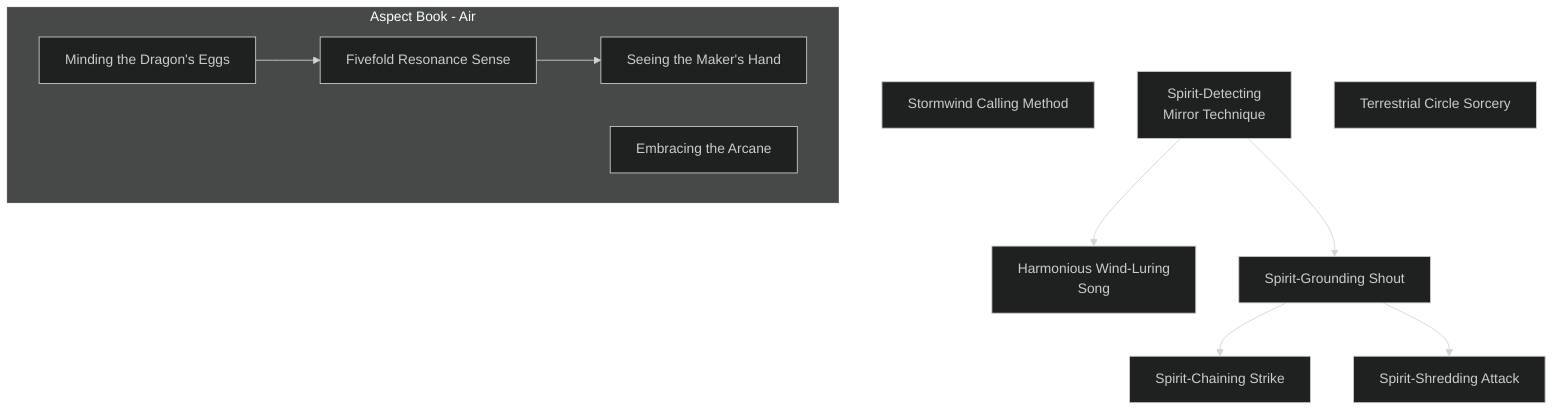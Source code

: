 ---
config:
  theme: dark
---
flowchart TD

    stormwind_calling_method[Stormwind Calling Method]
    click stormwind_calling_method callback "
        Stormwind Calling Method<br>
        <br>
        Cost: 5 motes<br>
        Duration: 1 hour<br>
        Type: Simple<br>
        Minimum Occult: 2<br>
        Minimum Essence: 1<br>
        Prerequisite Charms: None<br>
        <br>
        The Dragon-Blooded are not born occultists and
        magicians like some Celestial Exalted, but many of them
        study the supernatural lore of their favored element. Many
        Aspects of Air learn the ways of the spirits who create the
        weather through their dances and processions in the sky.
        Exalted who know the ways of the sky-spirits can call them
        to direct the wind. One must speak to the elementals in
        their own tongue: the sounds of wind sighing over stony
        crags and through treetops, and the rumbles of thunder.
        Some Aspects of Air imitate such sounds with their voice
        and a bullroarer. Others might play a flute or position a
        harp so the wind plucks its strings. Inviting the winds to
        blow takes five minutes.<br>
        This basic Charm evokes nothing more than a stiff
        breeze — still enough to interfere with archery or send a
        sailing ship scudding through the waves at top speed
        During the hour of the Charm's effect, the character can
        control the magic wind's direction by singing and whirling
        his bullroarer for a turn.<br>
        Cascade Charms:<br>
        • As the character's Essence rating rises, Charms for
        more powerful winds become possible, all the way up to
        gale force. Old tales mention the great Lords of Air who
        could evoke hurricanes and tornadoes by working together.
        That may be true, but nobody has done it recently.<br>
        • A character can also show greater mastery of the air
        through Charms to command lightning, hail, snow and
        other sorts of storms. (Some of these Charms are also
        suitable for Dragon-Blooded attuned to Water.)
        "

    spirit_detecting_mirror_technique[Spirit-Detecting<br>Mirror Technique]
    click spirit_detecting_mirror_technique callback "
        Spirit-Detecting Mirror Technique<br>
        <br>
        Cost: 2 motes<br>
        Duration: One scene<br>
        Type: Simple<br>
        Minimum Occult: 2<br>
        Minimum Essence: 1<br>
        Prerequisite Charms: None<br>
        <br>
        Air is the most closely connected to the spirit world of
        all of the five elements. As such, it is easier for the Aspects
        of Air to pierce the veil and see the unseen.<br>
        To invoke a Spirit Mirror requires an ordinary mirror,
        a piece of polished metal or some other reflective surface.
        Even a pool of still water will suffice. For the remainder of
        the scene, the Exalt using this Charm can see nearby spirits
        reflected in such surfaces and, if they are reflected, hear
        what they say. A clever Dragon-Blood might even do this
        without the spirits noticing — for instance, by using a
        goblet of water and taking a sip now and then or by
        polishing a sword blade.
        "

    harmonious_wind_luring_song[Harmonious Wind-Luring<br>Song]
    spirit_detecting_mirror_technique --> harmonious_wind_luring_song
    click harmonious_wind_luring_song callback "
        Harmonious Wind-Luring Song<br>
        <br>
        Cost: 5 motes<br>
        Duration: One hour<br>
        Type: Simple<br>
        Minimum Occult: 2<br>
        Minimum Essence: 1<br>
        Prerequisite Charms: Spirit-Detecting Mirror Technique<br>
        <br>
        The Dragon-Blooded are not born occultists and
        magicians like some Celestial Exalted, but a number of
        them study the supernatural lore of their favored element.
        Many Air-aspected Dragon-Blooded learn the ways of the
        spirits who create the weather through their dances and
        processions in the sky. Exalted who know the ways of the
        sky-spirits can call them to direct the wind. To do so, the
        Exalted must speak to the elementals in their own tongue:
        the sounds of wind sighing over stony crags and through
        treetops, and the rumbles of thunder. Some Aspects of Air
        imitate such sounds with their voice and a bull-roarer.
        Others might play a flute or position a harp so that the
        wind plucks its strings. Whatever the method used, inviting
        the winds to blow takes five minutes.<br>
        This basic Charm evokes nothing more than a stiff
        breeze — still enough to interfere with archery or send a
        sailing ship scudding through the waves at a good speed.
        During the hour of the Charm's effect, the character can
        control the magic wind's direction by singing for a turn.
        "

    spirit_grounding_shout[Spirit-Grounding Shout]
    spirit_detecting_mirror_technique --> spirit_grounding_shout
    click spirit_grounding_shout callback "
        Spirit-Grounding Shout<br>
        <br>
        Cost: 5 motes<br>
        Duration: Instant<br>
        Type: Simple<br>
        Minimum Occult: 3<br>
        Minimum Essence: 3<br>
        Prerequisite Charms: Spirit-Detecting Mirror Technique<br>
        <br>
        The Dragon-Bloods must protect the common people
        of the Realm from the various supernatural beings that
        roam the landscape. Often, the most effective method of
        accomplishing this task with regard to spirits is to simply.
        force them into the physical world and defeat them there.
        This Charm aids greatly in that tactic. The character utters
        the Spirit-Grounding Shout, and reflexive opposed Essence
        rolls are made for both her and the target spirit. If the
        Exalt wins, the spirit is forced to materialize, If she loses,
        the spirit may remain dematerialized.<br>
        A successful Spirit-Grounding Shout forces the spirit
        to manifest itself for no less that the Exalt's permanent
        Essence in minutes. The Essence for this materialization
        (assuming the spirit is naturally immaterial and must pay.
        to materialize) is first drained from the spirit's reserves, but
        any remaining cost is drained from the Exalt uttering the
        shout. If there is not enough Essence between the spirit
        and the character to pay for the manifestation, the spirit
        remains immaterial, but the Essence is still lost.
        This Charm has no effect on spirits with permanent
        Essences higher than the Dragon-Blood's.
        "

    spirit_chaining_strike[Spirit-Chaining Strike]
    spirit_grounding_shout --> spirit_chaining_strike
    click spirit_chaining_strike callback "
        Spirit-Chaining Strike<br>
        <br>
        Cost: 3 motes, 1 Willpower<br>
        Duration: 5 minutes<br>
        Type: Supplemental<br>
        Minimum Occult: 4<br>
        Minimum Essence: 3<br>
        Prerequisite Charms: Spirit-Grounding Shout<br>
        <br>
        This Charm allows the Dragon-Blooded to immobilize
        spirit beings, which is often the first step toward
        eliminating them.<br>
        The character must strike the spirit with an attack,
        and then his player immediately makes a reflexive Intelligence
        + Occult roll with a difficulty equal to the spirit's
        Essence. Each extra success imposes as a one-die penalty
        to any and all actions taken by the spirit. If the penalty
        exceeds the spirit's Essence rating, it is immobilized and
        unable to act for the rest of the scene. Subsequent uses of
        this Charm are additive, so long as the Charm never
        lapses. Additionally, Spirit Chains used by other Dragon-Blood
        are additive as well.<br>
        Spirit Chains affect a spirit whether it is manifested
        or not, but the character must be able to perceive and
        strike the spirit to bind it. Spirit-Chaining Strike is
        explicitly permitted to be made part of a Combo with
        Charms of other Abilities.
        "

    spirit_shredding_attack[Spirit-Shredding Attack]
    spirit_grounding_shout --> spirit_shredding_attack
    click spirit_shredding_attack callback "
        Spirit-Shredding Attack<br>
        <br>
        Cost: 4 motes<br>
        Duration: Instant<br>
        Type: Supplemental<br>
        Minimum Occult: 5<br>
        Minimum Essence: 3<br>
        Prerequisite Charms: Spirit-Grounding Shout<br>
        <br>
        Sometimes, restraining a spirit is not enough, and
        destruction becomes necessary. The Spirit-Shredding
        Attack is an effective tool for this. Invoking this Charm
        requires a successful physical attack against a Spirit. This
        means that the spirit must be materialized and/or the
        character must have some method of actually affecting the
        spirit, whether it is a weapon or an attack that can affect
        incorporeal beings.<br>
        A blow struck with this Charm does its normal damage
        to spirits. In addition, the attacking Exalt's player
        reflexively rolls his characters Willpower + Essence against
        a difficulty of the spirit's Essence: Each extra success reduces
        the spirit's temporary Essence by an amount equal to the
        Dragon-Blooded characters permanent Essence. The character
        does not absorb the essence a it just dissipates. If a
        spirit is destroyed by a Spirit-Shredding Arrack it is
        irrevocably gone.
        This Charm is explicitly permitted to be part of a
        Combo with Charms of other Abilities.
        "

    terrestrial_circle_sorcery[Terrestrial Circle Sorcery]
    click terrestrial_circle_sorcery callback "
        Terrestrial Circle Sorcery<br>
        <br>
        Cost: 1 Willpower<br>
        Duration: Instant<br>
        Type: Simple<br>
        Minimum Occult: 3<br>
        Minimum Essence: 3<br>
        Prerequisite Charms: None<br>
        <br>
        Handling the mysteries of sorcery is a much more
        difficult endeavor for Terrestrial Exalted than for the
        Anathema. The enchantments of the Celestial and Solar
        circles are far beyond the grasp of the Dragon-Blooded.
        However, sorcery of the Terrestrial Circle is available to
        them, assuming this Charm is learned.<br>
        Note that invoking this Charm only enables the
        character to cast a single Terrestrial Circle sorcery spell.
        The actual spell itself has an Essence cost, often very high,
        that the character must pay to actualize it. This cost is
        listed in the spell's description. Terrestrial Circle Sorcery
        can never be part of a Combo.
        "

    subgraph Aspect Book - Air
        minding_the_dragons_eggs[Minding the Dragon's Eggs]
        click minding_the_dragons_eggs callback "
            Minding the Dragon's Eggs<br>
            <br>
            Cost: 2 motes<br>
            Duration: One scene<br>
            Type: Simple<br>
            Minimum Occult: 2<br>
            Minimum Essence: 1<br>
            Prerequisite Charms: None<br>
            <br>
            All Dragon-Blooded can harmonize themselves
            with the elemental pole with which they share aspect
            in order to orient themselves. Study, in ages past, of
            the mechanism of this phenomenon provided the
            inspiration for a number of techniques by which Terrestrial
            Exalts could learn to harmonize their Essences
            in other ways. Most common of these techniques is
            this Charm, which allows harmony with the Magical
            Material of the Dragon-Blooded: jade. This Charm is
            a staple of surveyors, criminals and the Jade Sniffers of
            the Thousand Scales.<br>
            A character using this Charm can sense the direc-
            tion to jade of her elemental aspect up to a range of her
            Essence x 200 yards without rolling. Successes on a
            Perception + Occult roll allow the character to glean
            more detailed information from the Charm, with each
            success allowing for either the perception of another
            of the four remaining elemental forms of jade or a
            rough indication of the amount of an already-detected
            quantity of jade.<br>
            This Charm is ineffective against jade that is
            attuned to someone other than the character using
            the Charm, due to the interference of the attuned
            individual's anima. Jade that is on the person of
            someone using magic to conceal his presence or in a
            site that has had such magic worked on it will only be
            detected if the Perception + Occult roll succeeds
            versus a difficulty equal to the successes rolled to
            activate the obfuscatory magic or the Essence of the
            character using the magic (whichever is higher).
            "

        fivefold_resonance_sense[Fivefold Resonance Sense]
        click fivefold_resonance_sense callback "
            Fivefold Resonance Sense<br>
            <br>
            Cost: 2 motes<br>
            Duration: One scene<br>
            Type: Simple<br>
            Minimum Occult: 3<br>
            Minimum Essence: 2<br>
            Prerequisite Charms: Minding the Dragon's Eggs<br>
            <br>
            Using a refined version of the technique behind
            Minding the Dragon's Eggs, a Terrestrial occultist can
            now use her Essence sense to detect quantities of the
            other Magical Materials: starmetal, orichalcum,
            moonsilver and soulsteel. This Charm works exactly
            as Minding the Dragon's Eggs, but only to a range of
            the character's Essence x 50 yards.
            "

        seeing_the_makers_hand[Seeing the Maker's Hand]
        click seeing_the_makers_hand callback "
            Seeing the Maker's Hand<br>
            <br>
            Cost: 4 motes, 1 Willpower<br>
            Duration: Instant<br>
            Type: Simple<br>
            Minimum Occult: 4<br>
            Minimum Essence: 3<br>
            Prerequisite Charms: Fivefold Resonance Sense<br>
            <br>
            With much of the documentation lost on how
            magical artifacts were crafted in the First Age, modern
            savants must often reverse engineer items as best they
            are able in order to better understand how to recreate
            or service them. Additionally, many artifacts of mod-
            ern make are one-of-a-kind constructions, and it is
            safest to have the fullest possible knowledge of an
            unfamiliar item before attempting to work with it. To
            this end, Terrestrial technicians have learned to apply
            the sensory techniques of Essence-harmonizing to
            better analyze the fundamental material construction
            and Essence-channeling of artifacts.<br>
            To enact this Charm, the character must handle
            the item in question as if he were attempting to
            attune to it before spending the required Essence and
            before his player makes a Perception + Occult roll
            with a difficulty of the item's Artifact rating. Arti-
            facts specifically designed so that their properties are
            difficult to identify may have a higher difficulty.
            Success on this roll immediately gives the character
            a rough indication of the item's power level, as
            reflected by the Artifact rating, with additional suc-
            cesses providing more detailed insight about the
            specific abilities of the item. Very powerful or complex
            artifacts may require multiple uses of Seeing the
            Maker's Hand over time to fully understand their
            workings. This Charm is ineffective on artifacts that
            are attuned to an owner.
            "

        embracing_the_arcane[Embracing the Arcane]
        click embracing_the_arcane callback "
            Embracing the Arcane<br>
            <br>
            Cost: 3 motes per success<br>
            Duration: Instant<br>
            Type: Supplemental<br>
            Minimum Occult: 3<br>
            Minimum Essence: 3<br>
            Prerequisite Charms: Any three Occult Charms<br>
            <br>
            Sorcery and magical engineering are inherently
            dangerous undertakings, as many crippled former
            Heptagram servants can attest. The slightest misstep
            when summoning a demon or miscalculation in Manse
            design can have spectacular and fatal consequences
            for everyone in the area. Diligence is, of course, the
            most important habit to develop to avoid these is-
            sues, but the frequency with which dangerous magic
            must be worked in the Realm means that it is often
            only a matter of time before a disaster occurs. High-
            end professional magical practitioners use this Charm
            as one of many safeguards against terrible accidents,
            in addition to the obvious advantages of straightforward
            mastery of a particular discipline.<br>
            This Charm allows a character to convert his
            Occult specialty dice into automatic success for 2
            motes of Essence per die converted. This only works if
            the character is exercising his specialty.<br>
            "
    end
    minding_the_dragons_eggs --> fivefold_resonance_sense
    fivefold_resonance_sense --> seeing_the_makers_hand
